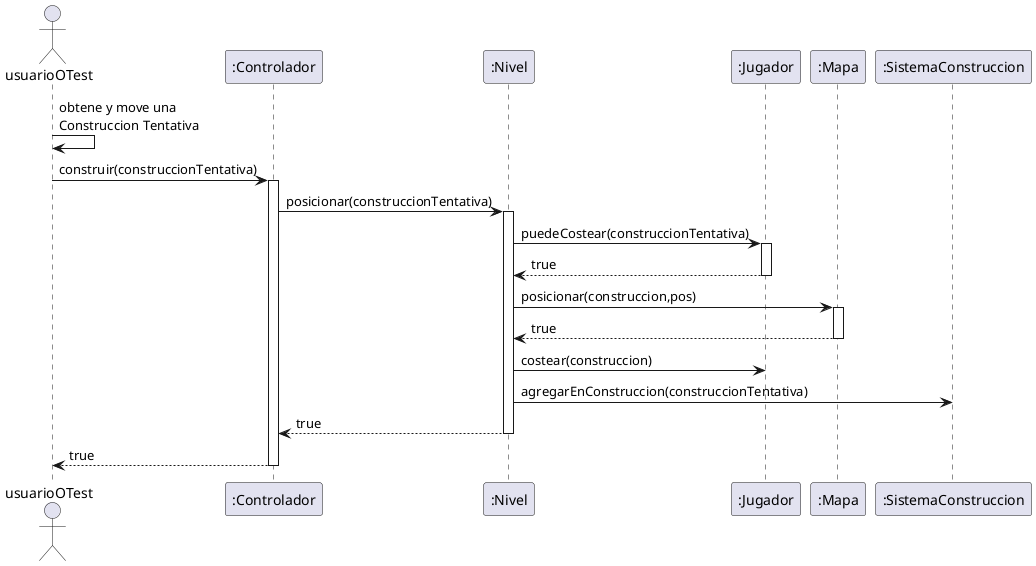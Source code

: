 @startuml

Actor usuarioOTest as usuario

participant ":Controlador" as controller

participant ":Nivel" as nivel
participant ":Jugador" as Jugador
participant ":Mapa" as Mapa

usuario-> usuario: obtene y move una\nConstruccion Tentativa

usuario -> controller: construir(construccionTentativa)

activate controller

controller-> nivel: posicionar(construccionTentativa)
activate nivel

nivel -> Jugador : puedeCostear(construccionTentativa)
activate Jugador
Jugador --> nivel : true
deactivate Jugador

nivel-> Mapa: posicionar(construccion,pos)
activate Mapa
Mapa --> nivel : true
deactivate Mapa

nivel -> Jugador: costear(construccion)
nivel -> ":SistemaConstruccion" : agregarEnConstruccion(construccionTentativa)
nivel-->controller : true
deactivate nivel
controller--> usuario: true
deactivate controller


@enduml
